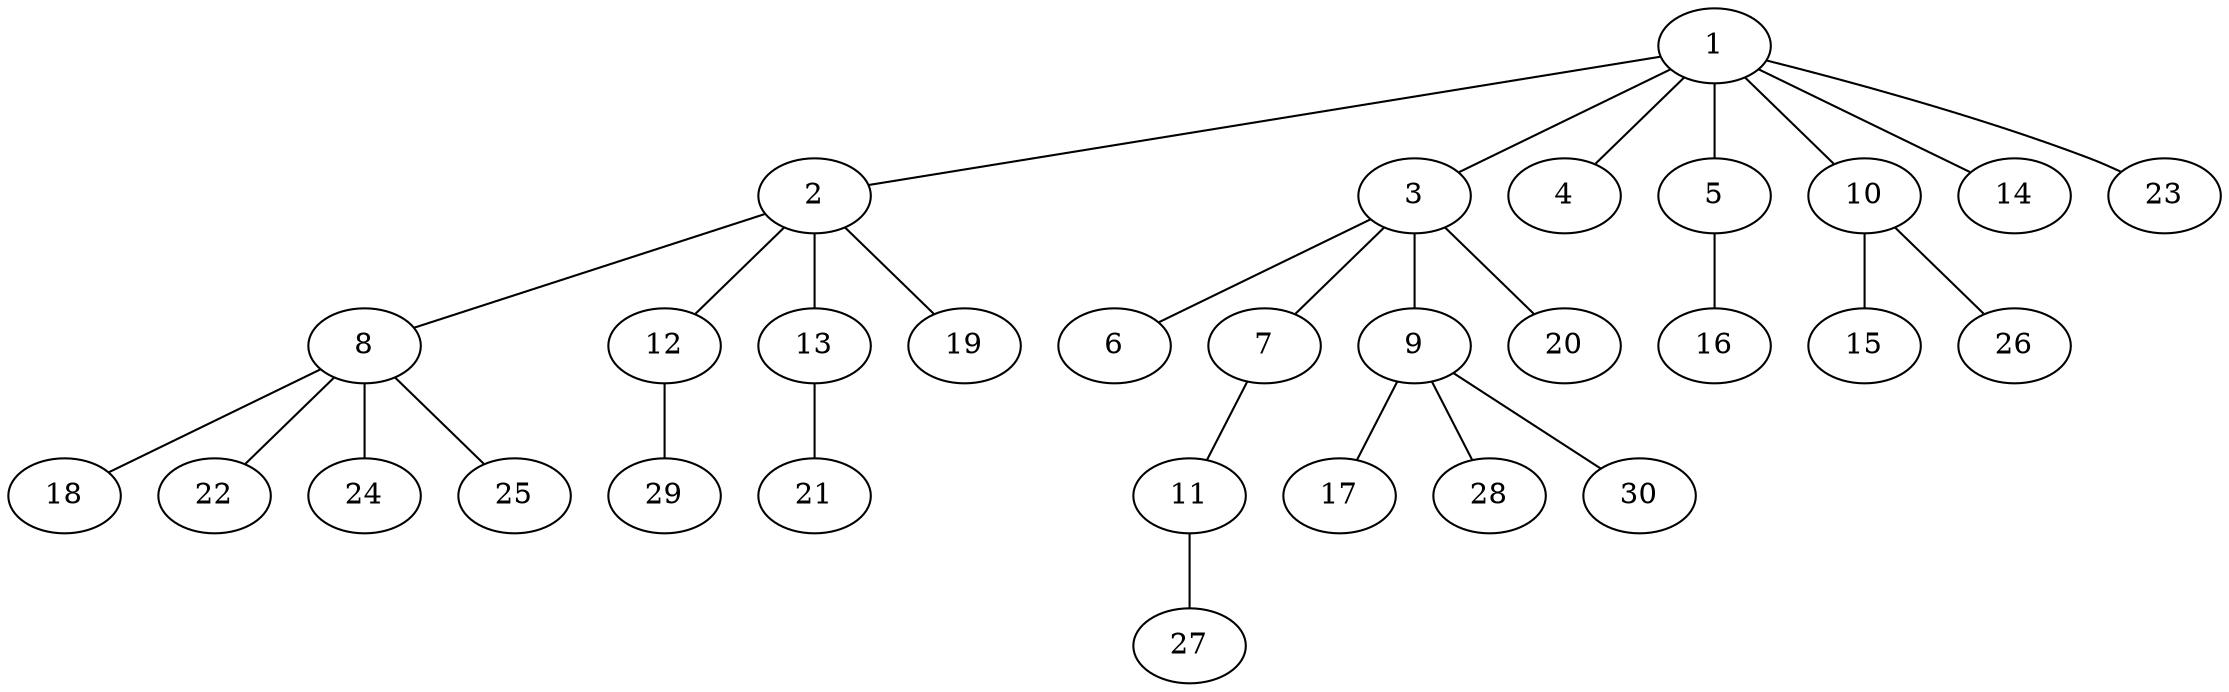 graph graphname {1--2
1--3
1--4
1--5
1--10
1--14
1--23
2--8
2--12
2--13
2--19
3--6
3--7
3--9
3--20
5--16
7--11
8--18
8--22
8--24
8--25
9--17
9--28
9--30
10--15
10--26
11--27
12--29
13--21
}